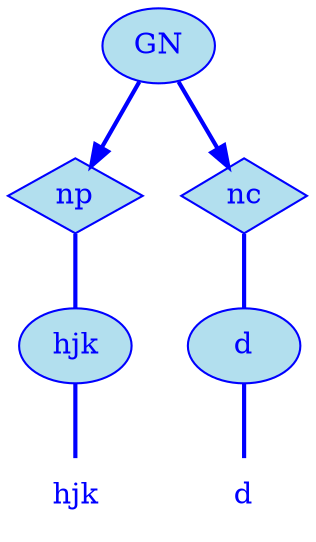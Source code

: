 digraph g {
	graph [bb="0,0,126,252"];
	node [label="\N"];
	graph [_draw_="c 5 -white C 5 -white P 4 0 0 0 252 126 252 126 0 ",
		xdotversion="1.2"];
	"mc1s1_t1#token84" [label=hjk, shape=plaintext, fillcolor=lightblue2, fontcolor=blue, pos="27,18", width="0.75", height="0.50", _ldraw_="F 14.000000 11 -Times-Roman c 4 -blue T 27 13 0 21 3 -hjk "];
	"mc1s1_W1#wordmc1s1_t1#token" [label=hjk, shape=ellipse, fillcolor=lightblue2, fontcolor=blue, pos="27,90", width="0.75", height="0.50", color=blue, style=filled, _draw_="S 6 -filled c 4 -blue C 10 -lightblue2 E 27 90 27 18 ", _ldraw_="F 14.000000 11 -Times-Roman c 4 -blue T 27 85 0 21 3 -hjk "];
	"mc1s1_P13#pos" [label=np, shape=diamond, fillcolor=lightblue2, fontcolor=blue, pos="27,162", width="0.75", height="0.50", color=blue, style=filled, _draw_="S 6 -filled c 4 -blue C 10 -lightblue2 P 4 27 180 0 162 27 144 54 162 ", _ldraw_="F 14.000000 11 -Times-Roman c 4 -blue T 27 157 0 17 2 -np "];
	"mc1s1_t3#token87" [label=d, shape=plaintext, fillcolor=lightblue2, fontcolor=blue, pos="99,18", width="0.75", height="0.50", _ldraw_="F 14.000000 11 -Times-Roman c 4 -blue T 99 13 0 8 1 -d "];
	"mc1s1_W2#wordmc1s1_t3#token" [label=d, shape=ellipse, fillcolor=lightblue2, fontcolor=blue, pos="99,90", width="0.75", height="0.50", color=blue, style=filled, _draw_="S 6 -filled c 4 -blue C 10 -lightblue2 E 99 90 27 18 ", _ldraw_="F 14.000000 11 -Times-Roman c 4 -blue T 99 85 0 8 1 -d "];
	"mc1s1_P26L1#pos" [label=nc, shape=diamond, fillcolor=lightblue2, fontcolor=blue, pos="99,162", width="0.75", height="0.50", color=blue, style=filled, _draw_="S 6 -filled c 4 -blue C 10 -lightblue2 P 4 99 180 72 162 99 144 126 162 ", _ldraw_="F 14.000000 11 -Times-Roman c 4 -blue T 99 157 0 16 2 -nc "];
	"mc1s1_chk0#chunk" [label=GN, fillcolor=lightblue2, fontcolor=blue, pos="63,234", width="0.75", height="0.50", color=blue, style=filled, arrowhead=doubleoctagon, _draw_="S 6 -filled c 4 -blue C 10 -lightblue2 E 63 234 27 18 ", _ldraw_="F 14.000000 11 -Times-Roman c 4 -blue T 63 229 0 22 2 -GN "];
	"mc1s1_W1#wordmc1s1_t1#token" -> "mc1s1_t1#token84" [arrowhead=none, color=blue, fontcolor=blue, style=bold, minlen=1, pos="27,72 27,61 27,47 27,36", _draw_="S 4 -bold c 4 -blue B 4 27 72 27 61 27 47 27 36 "];
	"mc1s1_P13#pos" -> "mc1s1_W1#wordmc1s1_t1#token" [arrowhead=none, color=blue, fontcolor=blue, style=bold, minlen=1, pos="27,144 27,133 27,119 27,108", _draw_="S 4 -bold c 4 -blue B 4 27 144 27 133 27 119 27 108 "];
	"mc1s1_W2#wordmc1s1_t3#token" -> "mc1s1_t3#token87" [arrowhead=none, color=blue, fontcolor=blue, style=bold, minlen=1, pos="99,72 99,61 99,47 99,36", _draw_="S 4 -bold c 4 -blue B 4 99 72 99 61 99 47 99 36 "];
	"mc1s1_P26L1#pos" -> "mc1s1_W2#wordmc1s1_t3#token" [arrowhead=none, color=blue, fontcolor=blue, style=bold, minlen=1, pos="99,144 99,133 99,119 99,108", _draw_="S 4 -bold c 4 -blue B 4 99 144 99 133 99 119 99 108 "];
	"mc1s1_chk0#chunk" -> "mc1s1_P13#pos" [color=blue, fontcolor=blue, style=bold, minlen=1, pos="e,34,176 54,217 49,207 44,195 39,185", shape=normal, _draw_="S 4 -bold c 4 -blue B 4 54 217 49 207 44 195 39 185 ", _hdraw_="S 5 -solid S 15 -setlinewidth(1) c 4 -blue C 4 -blue P 3 42 183 34 176 36 186 "];
	"mc1s1_chk0#chunk" -> "mc1s1_P26L1#pos" [color=blue, fontcolor=blue, style=bold, minlen=1, pos="e,92,176 72,217 77,207 82,195 87,185", shape=normal, _draw_="S 4 -bold c 4 -blue B 4 72 217 77 207 82 195 87 185 ", _hdraw_="S 5 -solid S 15 -setlinewidth(1) c 4 -blue C 4 -blue P 3 90 186 92 176 84 183 "];
}
